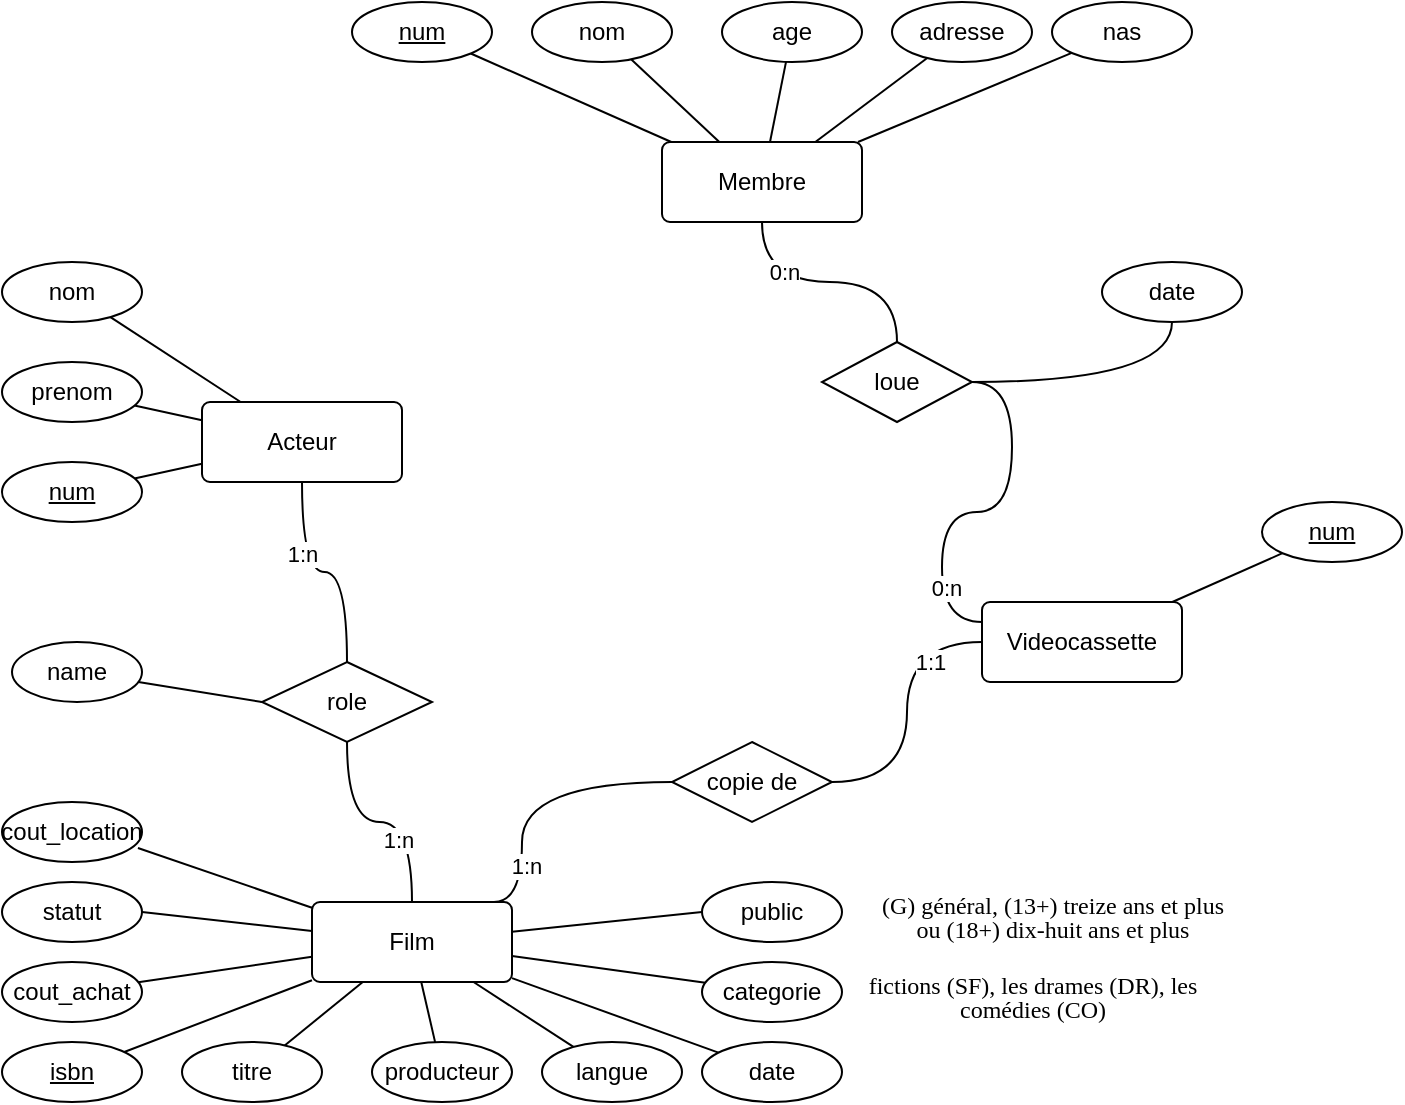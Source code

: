 <mxfile version="18.0.6" type="device" pages="2"><diagram id="lo0icycqmFIuNl2AX547" name="a"><mxGraphModel dx="846" dy="549" grid="1" gridSize="10" guides="1" tooltips="1" connect="1" arrows="1" fold="1" page="1" pageScale="1" pageWidth="850" pageHeight="1100" math="0" shadow="0"><root><mxCell id="0"/><mxCell id="1" parent="0"/><mxCell id="Ug-D95V-CrL-8GqzgtpO-8" style="edgeStyle=none;rounded=0;orthogonalLoop=1;jettySize=auto;html=1;endArrow=none;endFill=0;" edge="1" parent="1" source="Ug-D95V-CrL-8GqzgtpO-1" target="Ug-D95V-CrL-8GqzgtpO-2"><mxGeometry relative="1" as="geometry"/></mxCell><mxCell id="Ug-D95V-CrL-8GqzgtpO-9" style="edgeStyle=none;rounded=0;orthogonalLoop=1;jettySize=auto;html=1;endArrow=none;endFill=0;" edge="1" parent="1" source="Ug-D95V-CrL-8GqzgtpO-1" target="Ug-D95V-CrL-8GqzgtpO-4"><mxGeometry relative="1" as="geometry"/></mxCell><mxCell id="Ug-D95V-CrL-8GqzgtpO-10" style="edgeStyle=none;rounded=0;orthogonalLoop=1;jettySize=auto;html=1;endArrow=none;endFill=0;" edge="1" parent="1" source="Ug-D95V-CrL-8GqzgtpO-1" target="Ug-D95V-CrL-8GqzgtpO-5"><mxGeometry relative="1" as="geometry"/></mxCell><mxCell id="Ug-D95V-CrL-8GqzgtpO-11" style="edgeStyle=none;rounded=0;orthogonalLoop=1;jettySize=auto;html=1;endArrow=none;endFill=0;" edge="1" parent="1" source="Ug-D95V-CrL-8GqzgtpO-1" target="Ug-D95V-CrL-8GqzgtpO-6"><mxGeometry relative="1" as="geometry"/></mxCell><mxCell id="Ug-D95V-CrL-8GqzgtpO-12" style="edgeStyle=none;rounded=0;orthogonalLoop=1;jettySize=auto;html=1;endArrow=none;endFill=0;" edge="1" parent="1" source="Ug-D95V-CrL-8GqzgtpO-1" target="Ug-D95V-CrL-8GqzgtpO-7"><mxGeometry relative="1" as="geometry"/></mxCell><mxCell id="Ug-D95V-CrL-8GqzgtpO-21" style="edgeStyle=orthogonalEdgeStyle;curved=1;rounded=0;orthogonalLoop=1;jettySize=auto;html=1;endArrow=none;endFill=0;" edge="1" parent="1" source="Ug-D95V-CrL-8GqzgtpO-1" target="Ug-D95V-CrL-8GqzgtpO-16"><mxGeometry relative="1" as="geometry"/></mxCell><mxCell id="fjTCDliOxHTHQtvh9crn-1" value="0:n" style="edgeLabel;html=1;align=center;verticalAlign=middle;resizable=0;points=[];" vertex="1" connectable="0" parent="Ug-D95V-CrL-8GqzgtpO-21"><mxGeometry x="-0.357" y="5" relative="1" as="geometry"><mxPoint as="offset"/></mxGeometry></mxCell><mxCell id="Ug-D95V-CrL-8GqzgtpO-1" value="Membre" style="rounded=1;arcSize=10;whiteSpace=wrap;html=1;align=center;" vertex="1" parent="1"><mxGeometry x="390" y="110" width="100" height="40" as="geometry"/></mxCell><mxCell id="Ug-D95V-CrL-8GqzgtpO-2" value="num" style="ellipse;whiteSpace=wrap;html=1;align=center;fontStyle=4" vertex="1" parent="1"><mxGeometry x="235" y="40" width="70" height="30" as="geometry"/></mxCell><mxCell id="Ug-D95V-CrL-8GqzgtpO-4" value="nom" style="ellipse;whiteSpace=wrap;html=1;align=center;" vertex="1" parent="1"><mxGeometry x="325" y="40" width="70" height="30" as="geometry"/></mxCell><mxCell id="Ug-D95V-CrL-8GqzgtpO-5" value="age" style="ellipse;whiteSpace=wrap;html=1;align=center;" vertex="1" parent="1"><mxGeometry x="420" y="40" width="70" height="30" as="geometry"/></mxCell><mxCell id="Ug-D95V-CrL-8GqzgtpO-6" value="adresse" style="ellipse;whiteSpace=wrap;html=1;align=center;" vertex="1" parent="1"><mxGeometry x="505" y="40" width="70" height="30" as="geometry"/></mxCell><mxCell id="Ug-D95V-CrL-8GqzgtpO-7" value="nas" style="ellipse;whiteSpace=wrap;html=1;align=center;" vertex="1" parent="1"><mxGeometry x="585" y="40" width="70" height="30" as="geometry"/></mxCell><mxCell id="Ug-D95V-CrL-8GqzgtpO-31" style="edgeStyle=none;rounded=0;orthogonalLoop=1;jettySize=auto;html=1;endArrow=none;endFill=0;" edge="1" parent="1" source="Ug-D95V-CrL-8GqzgtpO-13" target="Ug-D95V-CrL-8GqzgtpO-25"><mxGeometry relative="1" as="geometry"/></mxCell><mxCell id="Ug-D95V-CrL-8GqzgtpO-32" style="edgeStyle=none;rounded=0;orthogonalLoop=1;jettySize=auto;html=1;endArrow=none;endFill=0;" edge="1" parent="1" source="Ug-D95V-CrL-8GqzgtpO-13" target="Ug-D95V-CrL-8GqzgtpO-26"><mxGeometry relative="1" as="geometry"/></mxCell><mxCell id="Ug-D95V-CrL-8GqzgtpO-33" style="edgeStyle=none;rounded=0;orthogonalLoop=1;jettySize=auto;html=1;endArrow=none;endFill=0;" edge="1" parent="1" source="Ug-D95V-CrL-8GqzgtpO-13" target="Ug-D95V-CrL-8GqzgtpO-27"><mxGeometry relative="1" as="geometry"/></mxCell><mxCell id="Ug-D95V-CrL-8GqzgtpO-34" style="edgeStyle=none;rounded=0;orthogonalLoop=1;jettySize=auto;html=1;endArrow=none;endFill=0;" edge="1" parent="1" source="Ug-D95V-CrL-8GqzgtpO-13" target="Ug-D95V-CrL-8GqzgtpO-28"><mxGeometry relative="1" as="geometry"/></mxCell><mxCell id="Ug-D95V-CrL-8GqzgtpO-35" style="edgeStyle=none;rounded=0;orthogonalLoop=1;jettySize=auto;html=1;endArrow=none;endFill=0;" edge="1" parent="1" source="Ug-D95V-CrL-8GqzgtpO-13" target="Ug-D95V-CrL-8GqzgtpO-29"><mxGeometry relative="1" as="geometry"/></mxCell><mxCell id="Ug-D95V-CrL-8GqzgtpO-48" style="edgeStyle=none;rounded=0;orthogonalLoop=1;jettySize=auto;html=1;entryX=0.971;entryY=0.767;entryDx=0;entryDy=0;entryPerimeter=0;endArrow=none;endFill=0;" edge="1" parent="1" source="Ug-D95V-CrL-8GqzgtpO-13" target="Ug-D95V-CrL-8GqzgtpO-46"><mxGeometry relative="1" as="geometry"/></mxCell><mxCell id="Ug-D95V-CrL-8GqzgtpO-49" style="edgeStyle=none;rounded=0;orthogonalLoop=1;jettySize=auto;html=1;entryX=1;entryY=0.5;entryDx=0;entryDy=0;endArrow=none;endFill=0;" edge="1" parent="1" source="Ug-D95V-CrL-8GqzgtpO-13" target="Ug-D95V-CrL-8GqzgtpO-45"><mxGeometry relative="1" as="geometry"/></mxCell><mxCell id="Ug-D95V-CrL-8GqzgtpO-50" style="edgeStyle=none;rounded=0;orthogonalLoop=1;jettySize=auto;html=1;endArrow=none;endFill=0;" edge="1" parent="1" source="Ug-D95V-CrL-8GqzgtpO-13" target="Ug-D95V-CrL-8GqzgtpO-44"><mxGeometry relative="1" as="geometry"/></mxCell><mxCell id="Ug-D95V-CrL-8GqzgtpO-51" style="edgeStyle=none;rounded=0;orthogonalLoop=1;jettySize=auto;html=1;entryX=0;entryY=0.5;entryDx=0;entryDy=0;endArrow=none;endFill=0;" edge="1" parent="1" source="Ug-D95V-CrL-8GqzgtpO-13" target="Ug-D95V-CrL-8GqzgtpO-43"><mxGeometry relative="1" as="geometry"/></mxCell><mxCell id="Ug-D95V-CrL-8GqzgtpO-52" style="edgeStyle=none;rounded=0;orthogonalLoop=1;jettySize=auto;html=1;endArrow=none;endFill=0;" edge="1" parent="1" source="Ug-D95V-CrL-8GqzgtpO-13" target="Ug-D95V-CrL-8GqzgtpO-42"><mxGeometry relative="1" as="geometry"/></mxCell><mxCell id="Ug-D95V-CrL-8GqzgtpO-13" value="Film" style="rounded=1;arcSize=10;whiteSpace=wrap;html=1;align=center;" vertex="1" parent="1"><mxGeometry x="215" y="490" width="100" height="40" as="geometry"/></mxCell><mxCell id="Ug-D95V-CrL-8GqzgtpO-24" style="edgeStyle=orthogonalEdgeStyle;curved=1;rounded=0;orthogonalLoop=1;jettySize=auto;html=1;endArrow=none;endFill=0;" edge="1" parent="1" source="Ug-D95V-CrL-8GqzgtpO-16" target="Ug-D95V-CrL-8GqzgtpO-23"><mxGeometry relative="1" as="geometry"/></mxCell><mxCell id="Ug-D95V-CrL-8GqzgtpO-62" style="edgeStyle=orthogonalEdgeStyle;curved=1;rounded=0;orthogonalLoop=1;jettySize=auto;html=1;entryX=0;entryY=0.25;entryDx=0;entryDy=0;endArrow=none;endFill=0;" edge="1" parent="1" source="Ug-D95V-CrL-8GqzgtpO-16" target="Ug-D95V-CrL-8GqzgtpO-56"><mxGeometry relative="1" as="geometry"/></mxCell><mxCell id="fjTCDliOxHTHQtvh9crn-2" value="0:n" style="edgeLabel;html=1;align=center;verticalAlign=middle;resizable=0;points=[];" vertex="1" connectable="0" parent="Ug-D95V-CrL-8GqzgtpO-62"><mxGeometry x="0.621" y="2" relative="1" as="geometry"><mxPoint as="offset"/></mxGeometry></mxCell><mxCell id="Ug-D95V-CrL-8GqzgtpO-16" value="loue" style="shape=rhombus;perimeter=rhombusPerimeter;whiteSpace=wrap;html=1;align=center;" vertex="1" parent="1"><mxGeometry x="470" y="210" width="75" height="40" as="geometry"/></mxCell><mxCell id="Ug-D95V-CrL-8GqzgtpO-17" style="edgeStyle=none;rounded=0;orthogonalLoop=1;jettySize=auto;html=1;exitX=1;exitY=0.5;exitDx=0;exitDy=0;endArrow=none;endFill=0;" edge="1" parent="1" source="Ug-D95V-CrL-8GqzgtpO-16" target="Ug-D95V-CrL-8GqzgtpO-16"><mxGeometry relative="1" as="geometry"/></mxCell><mxCell id="Ug-D95V-CrL-8GqzgtpO-23" value="date" style="ellipse;whiteSpace=wrap;html=1;align=center;" vertex="1" parent="1"><mxGeometry x="610" y="170" width="70" height="30" as="geometry"/></mxCell><mxCell id="Ug-D95V-CrL-8GqzgtpO-25" value="isbn" style="ellipse;whiteSpace=wrap;html=1;align=center;fontStyle=4" vertex="1" parent="1"><mxGeometry x="60" y="560" width="70" height="30" as="geometry"/></mxCell><mxCell id="Ug-D95V-CrL-8GqzgtpO-26" value="titre" style="ellipse;whiteSpace=wrap;html=1;align=center;" vertex="1" parent="1"><mxGeometry x="150" y="560" width="70" height="30" as="geometry"/></mxCell><mxCell id="Ug-D95V-CrL-8GqzgtpO-27" value="producteur" style="ellipse;whiteSpace=wrap;html=1;align=center;" vertex="1" parent="1"><mxGeometry x="245" y="560" width="70" height="30" as="geometry"/></mxCell><mxCell id="Ug-D95V-CrL-8GqzgtpO-28" value="langue" style="ellipse;whiteSpace=wrap;html=1;align=center;" vertex="1" parent="1"><mxGeometry x="330" y="560" width="70" height="30" as="geometry"/></mxCell><mxCell id="Ug-D95V-CrL-8GqzgtpO-29" value="date" style="ellipse;whiteSpace=wrap;html=1;align=center;" vertex="1" parent="1"><mxGeometry x="410" y="560" width="70" height="30" as="geometry"/></mxCell><mxCell id="Ug-D95V-CrL-8GqzgtpO-40" style="edgeStyle=orthogonalEdgeStyle;curved=1;rounded=0;orthogonalLoop=1;jettySize=auto;html=1;entryX=0.5;entryY=0;entryDx=0;entryDy=0;endArrow=none;endFill=0;" edge="1" parent="1" source="Ug-D95V-CrL-8GqzgtpO-30" target="Ug-D95V-CrL-8GqzgtpO-39"><mxGeometry relative="1" as="geometry"><Array as="points"><mxPoint x="210" y="325"/><mxPoint x="233" y="325"/></Array></mxGeometry></mxCell><mxCell id="fjTCDliOxHTHQtvh9crn-6" value="1:n" style="edgeLabel;html=1;align=center;verticalAlign=middle;resizable=0;points=[];" vertex="1" connectable="0" parent="Ug-D95V-CrL-8GqzgtpO-40"><mxGeometry x="-0.36" relative="1" as="geometry"><mxPoint as="offset"/></mxGeometry></mxCell><mxCell id="Ug-D95V-CrL-8GqzgtpO-53" style="edgeStyle=none;rounded=0;orthogonalLoop=1;jettySize=auto;html=1;endArrow=none;endFill=0;" edge="1" parent="1" source="Ug-D95V-CrL-8GqzgtpO-30" target="Ug-D95V-CrL-8GqzgtpO-36"><mxGeometry relative="1" as="geometry"><mxPoint x="160" y="185" as="targetPoint"/></mxGeometry></mxCell><mxCell id="Ug-D95V-CrL-8GqzgtpO-54" style="edgeStyle=none;rounded=0;orthogonalLoop=1;jettySize=auto;html=1;endArrow=none;endFill=0;" edge="1" parent="1" source="Ug-D95V-CrL-8GqzgtpO-30" target="Ug-D95V-CrL-8GqzgtpO-37"><mxGeometry relative="1" as="geometry"/></mxCell><mxCell id="Ug-D95V-CrL-8GqzgtpO-55" style="edgeStyle=none;rounded=0;orthogonalLoop=1;jettySize=auto;html=1;endArrow=none;endFill=0;" edge="1" parent="1" source="Ug-D95V-CrL-8GqzgtpO-30" target="Ug-D95V-CrL-8GqzgtpO-38"><mxGeometry relative="1" as="geometry"/></mxCell><mxCell id="Ug-D95V-CrL-8GqzgtpO-30" value="Acteur" style="rounded=1;arcSize=10;whiteSpace=wrap;html=1;align=center;" vertex="1" parent="1"><mxGeometry x="160" y="240" width="100" height="40" as="geometry"/></mxCell><mxCell id="Ug-D95V-CrL-8GqzgtpO-36" value="nom" style="ellipse;whiteSpace=wrap;html=1;align=center;" vertex="1" parent="1"><mxGeometry x="60" y="170" width="70" height="30" as="geometry"/></mxCell><mxCell id="Ug-D95V-CrL-8GqzgtpO-37" value="prenom" style="ellipse;whiteSpace=wrap;html=1;align=center;" vertex="1" parent="1"><mxGeometry x="60" y="220" width="70" height="30" as="geometry"/></mxCell><mxCell id="Ug-D95V-CrL-8GqzgtpO-38" value="num" style="ellipse;whiteSpace=wrap;html=1;align=center;fontStyle=4" vertex="1" parent="1"><mxGeometry x="60" y="270" width="70" height="30" as="geometry"/></mxCell><mxCell id="Ug-D95V-CrL-8GqzgtpO-41" style="edgeStyle=orthogonalEdgeStyle;curved=1;rounded=0;orthogonalLoop=1;jettySize=auto;html=1;endArrow=none;endFill=0;" edge="1" parent="1" source="Ug-D95V-CrL-8GqzgtpO-39" target="Ug-D95V-CrL-8GqzgtpO-13"><mxGeometry relative="1" as="geometry"/></mxCell><mxCell id="fjTCDliOxHTHQtvh9crn-5" value="1:n" style="edgeLabel;html=1;align=center;verticalAlign=middle;resizable=0;points=[];" vertex="1" connectable="0" parent="Ug-D95V-CrL-8GqzgtpO-41"><mxGeometry x="0.449" y="-7" relative="1" as="geometry"><mxPoint as="offset"/></mxGeometry></mxCell><mxCell id="Ug-D95V-CrL-8GqzgtpO-39" value="role" style="shape=rhombus;perimeter=rhombusPerimeter;whiteSpace=wrap;html=1;align=center;" vertex="1" parent="1"><mxGeometry x="190" y="370" width="85" height="40" as="geometry"/></mxCell><mxCell id="Ug-D95V-CrL-8GqzgtpO-42" value="categorie" style="ellipse;whiteSpace=wrap;html=1;align=center;" vertex="1" parent="1"><mxGeometry x="410" y="520" width="70" height="30" as="geometry"/></mxCell><mxCell id="Ug-D95V-CrL-8GqzgtpO-43" value="public" style="ellipse;whiteSpace=wrap;html=1;align=center;" vertex="1" parent="1"><mxGeometry x="410" y="480" width="70" height="30" as="geometry"/></mxCell><mxCell id="Ug-D95V-CrL-8GqzgtpO-44" value="cout_achat" style="ellipse;whiteSpace=wrap;html=1;align=center;" vertex="1" parent="1"><mxGeometry x="60" y="520" width="70" height="30" as="geometry"/></mxCell><mxCell id="Ug-D95V-CrL-8GqzgtpO-45" value="statut" style="ellipse;whiteSpace=wrap;html=1;align=center;" vertex="1" parent="1"><mxGeometry x="60" y="480" width="70" height="30" as="geometry"/></mxCell><mxCell id="Ug-D95V-CrL-8GqzgtpO-46" value="cout_location" style="ellipse;whiteSpace=wrap;html=1;align=center;" vertex="1" parent="1"><mxGeometry x="60" y="440" width="70" height="30" as="geometry"/></mxCell><mxCell id="Ug-D95V-CrL-8GqzgtpO-58" style="edgeStyle=orthogonalEdgeStyle;curved=1;rounded=0;orthogonalLoop=1;jettySize=auto;html=1;entryX=1;entryY=0.5;entryDx=0;entryDy=0;endArrow=none;endFill=0;" edge="1" parent="1" source="Ug-D95V-CrL-8GqzgtpO-56" target="Ug-D95V-CrL-8GqzgtpO-57"><mxGeometry relative="1" as="geometry"/></mxCell><mxCell id="fjTCDliOxHTHQtvh9crn-3" value="1:1" style="edgeLabel;html=1;align=center;verticalAlign=middle;resizable=0;points=[];" vertex="1" connectable="0" parent="Ug-D95V-CrL-8GqzgtpO-58"><mxGeometry x="-0.641" y="10" relative="1" as="geometry"><mxPoint as="offset"/></mxGeometry></mxCell><mxCell id="Ug-D95V-CrL-8GqzgtpO-61" style="edgeStyle=none;rounded=0;orthogonalLoop=1;jettySize=auto;html=1;entryX=0;entryY=1;entryDx=0;entryDy=0;endArrow=none;endFill=0;" edge="1" parent="1" source="Ug-D95V-CrL-8GqzgtpO-56" target="Ug-D95V-CrL-8GqzgtpO-60"><mxGeometry relative="1" as="geometry"/></mxCell><mxCell id="Ug-D95V-CrL-8GqzgtpO-56" value="Videocassette" style="rounded=1;arcSize=10;whiteSpace=wrap;html=1;align=center;" vertex="1" parent="1"><mxGeometry x="550" y="340" width="100" height="40" as="geometry"/></mxCell><mxCell id="Ug-D95V-CrL-8GqzgtpO-59" style="edgeStyle=orthogonalEdgeStyle;curved=1;rounded=0;orthogonalLoop=1;jettySize=auto;html=1;entryX=0.91;entryY=0;entryDx=0;entryDy=0;entryPerimeter=0;endArrow=none;endFill=0;" edge="1" parent="1" source="Ug-D95V-CrL-8GqzgtpO-57" target="Ug-D95V-CrL-8GqzgtpO-13"><mxGeometry relative="1" as="geometry"><Array as="points"><mxPoint x="320" y="430"/><mxPoint x="320" y="490"/></Array></mxGeometry></mxCell><mxCell id="fjTCDliOxHTHQtvh9crn-4" value="1:n" style="edgeLabel;html=1;align=center;verticalAlign=middle;resizable=0;points=[];" vertex="1" connectable="0" parent="Ug-D95V-CrL-8GqzgtpO-59"><mxGeometry x="0.571" y="2" relative="1" as="geometry"><mxPoint as="offset"/></mxGeometry></mxCell><mxCell id="Ug-D95V-CrL-8GqzgtpO-57" value="copie de" style="shape=rhombus;perimeter=rhombusPerimeter;whiteSpace=wrap;html=1;align=center;" vertex="1" parent="1"><mxGeometry x="395" y="410" width="80" height="40" as="geometry"/></mxCell><mxCell id="Ug-D95V-CrL-8GqzgtpO-60" value="num" style="ellipse;whiteSpace=wrap;html=1;align=center;fontStyle=4" vertex="1" parent="1"><mxGeometry x="690" y="290" width="70" height="30" as="geometry"/></mxCell><mxCell id="fjTCDliOxHTHQtvh9crn-11" style="edgeStyle=none;rounded=0;orthogonalLoop=1;jettySize=auto;html=1;entryX=0;entryY=0.5;entryDx=0;entryDy=0;endArrow=none;endFill=0;" edge="1" parent="1" source="fjTCDliOxHTHQtvh9crn-7" target="Ug-D95V-CrL-8GqzgtpO-39"><mxGeometry relative="1" as="geometry"/></mxCell><mxCell id="fjTCDliOxHTHQtvh9crn-7" value="name" style="ellipse;whiteSpace=wrap;html=1;align=center;" vertex="1" parent="1"><mxGeometry x="65" y="360" width="65" height="30" as="geometry"/></mxCell><mxCell id="DCEWV42A-HxsnJT7w0C8-1" value="&lt;p style=&quot;margin-bottom: 0in; line-height: 100%; page-break-inside: avoid; page-break-after: avoid&quot; class=&quot;western&quot; lang=&quot;fr-CA&quot;&gt;&lt;br/&gt;&lt;font face=&quot;Calibri, serif&quot;&gt;fictions (SF), les drames (DR), les&lt;br/&gt;comédies (CO)&lt;/font&gt;&lt;/p&gt;" style="text;html=1;align=center;verticalAlign=middle;resizable=0;points=[];autosize=1;strokeColor=none;fillColor=none;" vertex="1" parent="1"><mxGeometry x="490" y="500" width="170" height="50" as="geometry"/></mxCell><mxCell id="DCEWV42A-HxsnJT7w0C8-2" value="&lt;p style=&quot;margin-bottom: 0in; line-height: 100%; page-break-inside: avoid; page-break-after: avoid&quot; class=&quot;western&quot; lang=&quot;fr-CA&quot;&gt;&lt;br/&gt; &lt;font face=&quot;Calibri, serif&quot;&gt;(G) général, (13+) treize ans et plus&lt;br/&gt;ou (18+) dix-huit ans et plus&lt;/font&gt;&lt;/p&gt;" style="text;html=1;align=center;verticalAlign=middle;resizable=0;points=[];autosize=1;strokeColor=none;fillColor=none;" vertex="1" parent="1"><mxGeometry x="490" y="460" width="190" height="50" as="geometry"/></mxCell></root></mxGraphModel></diagram><diagram id="2lO-tSNJEWFFemtMjh9a" name="b"><mxGraphModel dx="846" dy="549" grid="1" gridSize="10" guides="1" tooltips="1" connect="1" arrows="1" fold="1" page="1" pageScale="1" pageWidth="850" pageHeight="1100" math="0" shadow="0"><root><mxCell id="0"/><mxCell id="1" parent="0"/><mxCell id="Djer2bb0EaD2ikdLe5x_-2" value="Membre" style="swimlane;fontStyle=0;childLayout=stackLayout;horizontal=1;startSize=26;horizontalStack=0;resizeParent=1;resizeParentMax=0;resizeLast=0;collapsible=1;marginBottom=0;align=center;fontSize=14;" vertex="1" parent="1"><mxGeometry x="740" y="9" width="70" height="188" as="geometry"><mxRectangle x="130" y="200" width="50" height="26" as="alternateBounds"/></mxGeometry></mxCell><mxCell id="Djer2bb0EaD2ikdLe5x_-3" value="num" style="text;strokeColor=none;fillColor=none;spacingLeft=4;spacingRight=4;overflow=hidden;rotatable=0;points=[[0,0.5],[1,0.5]];portConstraint=eastwest;fontSize=12;fontStyle=4" vertex="1" parent="Djer2bb0EaD2ikdLe5x_-2"><mxGeometry y="26" width="70" height="30" as="geometry"/></mxCell><mxCell id="Djer2bb0EaD2ikdLe5x_-4" value="nom" style="text;strokeColor=none;fillColor=none;spacingLeft=4;spacingRight=4;overflow=hidden;rotatable=0;points=[[0,0.5],[1,0.5]];portConstraint=eastwest;fontSize=12;" vertex="1" parent="Djer2bb0EaD2ikdLe5x_-2"><mxGeometry y="56" width="70" height="30" as="geometry"/></mxCell><mxCell id="Djer2bb0EaD2ikdLe5x_-5" value="age" style="text;strokeColor=none;fillColor=none;spacingLeft=4;spacingRight=4;overflow=hidden;rotatable=0;points=[[0,0.5],[1,0.5]];portConstraint=eastwest;fontSize=12;" vertex="1" parent="Djer2bb0EaD2ikdLe5x_-2"><mxGeometry y="86" width="70" height="34" as="geometry"/></mxCell><mxCell id="Djer2bb0EaD2ikdLe5x_-6" value="adresse&#10;" style="text;strokeColor=none;fillColor=none;spacingLeft=4;spacingRight=4;overflow=hidden;rotatable=0;points=[[0,0.5],[1,0.5]];portConstraint=eastwest;fontSize=12;" vertex="1" parent="Djer2bb0EaD2ikdLe5x_-2"><mxGeometry y="120" width="70" height="34" as="geometry"/></mxCell><mxCell id="Djer2bb0EaD2ikdLe5x_-7" value="nass" style="text;strokeColor=none;fillColor=none;spacingLeft=4;spacingRight=4;overflow=hidden;rotatable=0;points=[[0,0.5],[1,0.5]];portConstraint=eastwest;fontSize=12;" vertex="1" parent="Djer2bb0EaD2ikdLe5x_-2"><mxGeometry y="154" width="70" height="34" as="geometry"/></mxCell><mxCell id="Djer2bb0EaD2ikdLe5x_-8" value="Location" style="swimlane;fontStyle=0;childLayout=stackLayout;horizontal=1;startSize=26;horizontalStack=0;resizeParent=1;resizeParentMax=0;resizeLast=0;collapsible=1;marginBottom=0;align=center;fontSize=14;" vertex="1" parent="1"><mxGeometry x="540" y="140" width="95" height="116" as="geometry"/></mxCell><mxCell id="Djer2bb0EaD2ikdLe5x_-9" value="id_membre" style="text;strokeColor=none;fillColor=none;spacingLeft=4;spacingRight=4;overflow=hidden;rotatable=0;points=[[0,0.5],[1,0.5]];portConstraint=eastwest;fontSize=12;fontStyle=4" vertex="1" parent="Djer2bb0EaD2ikdLe5x_-8"><mxGeometry y="26" width="95" height="30" as="geometry"/></mxCell><mxCell id="Djer2bb0EaD2ikdLe5x_-10" value="id_cassette" style="text;strokeColor=none;fillColor=none;spacingLeft=4;spacingRight=4;overflow=hidden;rotatable=0;points=[[0,0.5],[1,0.5]];portConstraint=eastwest;fontSize=12;fontStyle=4" vertex="1" parent="Djer2bb0EaD2ikdLe5x_-8"><mxGeometry y="56" width="95" height="30" as="geometry"/></mxCell><mxCell id="Djer2bb0EaD2ikdLe5x_-11" value="date" style="text;strokeColor=none;fillColor=none;spacingLeft=4;spacingRight=4;overflow=hidden;rotatable=0;points=[[0,0.5],[1,0.5]];portConstraint=eastwest;fontSize=12;" vertex="1" parent="Djer2bb0EaD2ikdLe5x_-8"><mxGeometry y="86" width="95" height="30" as="geometry"/></mxCell><mxCell id="ixkqSy3Wp3T9jvVslnG1-9" style="edgeStyle=orthogonalEdgeStyle;curved=1;rounded=0;orthogonalLoop=1;jettySize=auto;html=1;endArrow=none;endFill=0;" edge="1" parent="1" source="Djer2bb0EaD2ikdLe5x_-12" target="sP1JZG81s7-tiZoxvyhn-4"><mxGeometry relative="1" as="geometry"/></mxCell><mxCell id="Djer2bb0EaD2ikdLe5x_-12" value="VideoCassette" style="swimlane;fontStyle=0;childLayout=stackLayout;horizontal=1;startSize=26;horizontalStack=0;resizeParent=1;resizeParentMax=0;resizeLast=0;collapsible=1;marginBottom=0;align=center;fontSize=14;" vertex="1" parent="1"><mxGeometry x="460" y="20" width="95" height="86" as="geometry"/></mxCell><mxCell id="Djer2bb0EaD2ikdLe5x_-13" value="id" style="text;strokeColor=none;fillColor=none;spacingLeft=4;spacingRight=4;overflow=hidden;rotatable=0;points=[[0,0.5],[1,0.5]];portConstraint=eastwest;fontSize=12;fontStyle=4" vertex="1" parent="Djer2bb0EaD2ikdLe5x_-12"><mxGeometry y="26" width="95" height="30" as="geometry"/></mxCell><mxCell id="Djer2bb0EaD2ikdLe5x_-14" value="id_film" style="text;strokeColor=none;fillColor=none;spacingLeft=4;spacingRight=4;overflow=hidden;rotatable=0;points=[[0,0.5],[1,0.5]];portConstraint=eastwest;fontSize=12;" vertex="1" parent="Djer2bb0EaD2ikdLe5x_-12"><mxGeometry y="56" width="95" height="30" as="geometry"/></mxCell><mxCell id="sP1JZG81s7-tiZoxvyhn-1" value="Film" style="swimlane;fontStyle=0;childLayout=stackLayout;horizontal=1;startSize=26;horizontalStack=0;resizeParent=1;resizeParentMax=0;resizeLast=0;collapsible=1;marginBottom=0;align=center;fontSize=14;" vertex="1" parent="1"><mxGeometry x="220" y="20" width="95" height="326" as="geometry"/></mxCell><mxCell id="sP1JZG81s7-tiZoxvyhn-2" value="isbn" style="text;strokeColor=none;fillColor=none;spacingLeft=4;spacingRight=4;overflow=hidden;rotatable=0;points=[[0,0.5],[1,0.5]];portConstraint=eastwest;fontSize=12;fontStyle=4" vertex="1" parent="sP1JZG81s7-tiZoxvyhn-1"><mxGeometry y="26" width="95" height="30" as="geometry"/></mxCell><mxCell id="sP1JZG81s7-tiZoxvyhn-3" value="cout_location" style="text;strokeColor=none;fillColor=none;spacingLeft=4;spacingRight=4;overflow=hidden;rotatable=0;points=[[0,0.5],[1,0.5]];portConstraint=eastwest;fontSize=12;" vertex="1" parent="sP1JZG81s7-tiZoxvyhn-1"><mxGeometry y="56" width="95" height="30" as="geometry"/></mxCell><mxCell id="sP1JZG81s7-tiZoxvyhn-4" value="cout_achat" style="text;strokeColor=none;fillColor=none;spacingLeft=4;spacingRight=4;overflow=hidden;rotatable=0;points=[[0,0.5],[1,0.5]];portConstraint=eastwest;fontSize=12;" vertex="1" parent="sP1JZG81s7-tiZoxvyhn-1"><mxGeometry y="86" width="95" height="30" as="geometry"/></mxCell><mxCell id="vQxY8DK8g5mCAwpT-yqF-1" value="statut" style="text;strokeColor=none;fillColor=none;spacingLeft=4;spacingRight=4;overflow=hidden;rotatable=0;points=[[0,0.5],[1,0.5]];portConstraint=eastwest;fontSize=12;" vertex="1" parent="sP1JZG81s7-tiZoxvyhn-1"><mxGeometry y="116" width="95" height="30" as="geometry"/></mxCell><mxCell id="vQxY8DK8g5mCAwpT-yqF-2" value="titre" style="text;strokeColor=none;fillColor=none;spacingLeft=4;spacingRight=4;overflow=hidden;rotatable=0;points=[[0,0.5],[1,0.5]];portConstraint=eastwest;fontSize=12;" vertex="1" parent="sP1JZG81s7-tiZoxvyhn-1"><mxGeometry y="146" width="95" height="30" as="geometry"/></mxCell><mxCell id="vQxY8DK8g5mCAwpT-yqF-3" value="producteur" style="text;strokeColor=none;fillColor=none;spacingLeft=4;spacingRight=4;overflow=hidden;rotatable=0;points=[[0,0.5],[1,0.5]];portConstraint=eastwest;fontSize=12;" vertex="1" parent="sP1JZG81s7-tiZoxvyhn-1"><mxGeometry y="176" width="95" height="30" as="geometry"/></mxCell><mxCell id="vQxY8DK8g5mCAwpT-yqF-4" value="langue" style="text;strokeColor=none;fillColor=none;spacingLeft=4;spacingRight=4;overflow=hidden;rotatable=0;points=[[0,0.5],[1,0.5]];portConstraint=eastwest;fontSize=12;" vertex="1" parent="sP1JZG81s7-tiZoxvyhn-1"><mxGeometry y="206" width="95" height="30" as="geometry"/></mxCell><mxCell id="vQxY8DK8g5mCAwpT-yqF-5" value="date" style="text;strokeColor=none;fillColor=none;spacingLeft=4;spacingRight=4;overflow=hidden;rotatable=0;points=[[0,0.5],[1,0.5]];portConstraint=eastwest;fontSize=12;" vertex="1" parent="sP1JZG81s7-tiZoxvyhn-1"><mxGeometry y="236" width="95" height="30" as="geometry"/></mxCell><mxCell id="opLBHUkJjTO80_e1sCm9-1" value="categorie" style="text;strokeColor=none;fillColor=none;spacingLeft=4;spacingRight=4;overflow=hidden;rotatable=0;points=[[0,0.5],[1,0.5]];portConstraint=eastwest;fontSize=12;" vertex="1" parent="sP1JZG81s7-tiZoxvyhn-1"><mxGeometry y="266" width="95" height="30" as="geometry"/></mxCell><mxCell id="opLBHUkJjTO80_e1sCm9-2" value="public" style="text;strokeColor=none;fillColor=none;spacingLeft=4;spacingRight=4;overflow=hidden;rotatable=0;points=[[0,0.5],[1,0.5]];portConstraint=eastwest;fontSize=12;" vertex="1" parent="sP1JZG81s7-tiZoxvyhn-1"><mxGeometry y="296" width="95" height="30" as="geometry"/></mxCell><mxCell id="s4rdUja9TUeQiKR8LRDU-1" value="Acteur" style="swimlane;fontStyle=0;childLayout=stackLayout;horizontal=1;startSize=26;horizontalStack=0;resizeParent=1;resizeParentMax=0;resizeLast=0;collapsible=1;marginBottom=0;align=center;fontSize=14;" vertex="1" parent="1"><mxGeometry x="740" y="220" width="70" height="188" as="geometry"><mxRectangle x="130" y="200" width="50" height="26" as="alternateBounds"/></mxGeometry></mxCell><mxCell id="s4rdUja9TUeQiKR8LRDU-2" value="num" style="text;strokeColor=none;fillColor=none;spacingLeft=4;spacingRight=4;overflow=hidden;rotatable=0;points=[[0,0.5],[1,0.5]];portConstraint=eastwest;fontSize=12;fontStyle=4" vertex="1" parent="s4rdUja9TUeQiKR8LRDU-1"><mxGeometry y="26" width="70" height="30" as="geometry"/></mxCell><mxCell id="s4rdUja9TUeQiKR8LRDU-3" value="nom" style="text;strokeColor=none;fillColor=none;spacingLeft=4;spacingRight=4;overflow=hidden;rotatable=0;points=[[0,0.5],[1,0.5]];portConstraint=eastwest;fontSize=12;" vertex="1" parent="s4rdUja9TUeQiKR8LRDU-1"><mxGeometry y="56" width="70" height="30" as="geometry"/></mxCell><mxCell id="s4rdUja9TUeQiKR8LRDU-4" value="age" style="text;strokeColor=none;fillColor=none;spacingLeft=4;spacingRight=4;overflow=hidden;rotatable=0;points=[[0,0.5],[1,0.5]];portConstraint=eastwest;fontSize=12;" vertex="1" parent="s4rdUja9TUeQiKR8LRDU-1"><mxGeometry y="86" width="70" height="34" as="geometry"/></mxCell><mxCell id="s4rdUja9TUeQiKR8LRDU-5" value="adresse&#10;" style="text;strokeColor=none;fillColor=none;spacingLeft=4;spacingRight=4;overflow=hidden;rotatable=0;points=[[0,0.5],[1,0.5]];portConstraint=eastwest;fontSize=12;" vertex="1" parent="s4rdUja9TUeQiKR8LRDU-1"><mxGeometry y="120" width="70" height="34" as="geometry"/></mxCell><mxCell id="s4rdUja9TUeQiKR8LRDU-6" value="nass" style="text;strokeColor=none;fillColor=none;spacingLeft=4;spacingRight=4;overflow=hidden;rotatable=0;points=[[0,0.5],[1,0.5]];portConstraint=eastwest;fontSize=12;" vertex="1" parent="s4rdUja9TUeQiKR8LRDU-1"><mxGeometry y="154" width="70" height="34" as="geometry"/></mxCell><mxCell id="ixkqSy3Wp3T9jvVslnG1-5" style="edgeStyle=orthogonalEdgeStyle;curved=1;rounded=0;orthogonalLoop=1;jettySize=auto;html=1;endArrow=none;endFill=0;" edge="1" parent="1" source="ixkqSy3Wp3T9jvVslnG1-1" target="s4rdUja9TUeQiKR8LRDU-4"><mxGeometry relative="1" as="geometry"/></mxCell><mxCell id="ixkqSy3Wp3T9jvVslnG1-6" style="edgeStyle=orthogonalEdgeStyle;curved=1;rounded=0;orthogonalLoop=1;jettySize=auto;html=1;entryX=1;entryY=0.3;entryDx=0;entryDy=0;entryPerimeter=0;endArrow=none;endFill=0;" edge="1" parent="1" source="ixkqSy3Wp3T9jvVslnG1-1" target="vQxY8DK8g5mCAwpT-yqF-4"><mxGeometry relative="1" as="geometry"/></mxCell><mxCell id="ixkqSy3Wp3T9jvVslnG1-1" value="Role" style="swimlane;fontStyle=0;childLayout=stackLayout;horizontal=1;startSize=26;horizontalStack=0;resizeParent=1;resizeParentMax=0;resizeLast=0;collapsible=1;marginBottom=0;align=center;fontSize=14;" vertex="1" parent="1"><mxGeometry x="460" y="370" width="95" height="116" as="geometry"/></mxCell><mxCell id="ixkqSy3Wp3T9jvVslnG1-2" value="name" style="text;strokeColor=none;fillColor=none;spacingLeft=4;spacingRight=4;overflow=hidden;rotatable=0;points=[[0,0.5],[1,0.5]];portConstraint=eastwest;fontSize=12;fontStyle=4" vertex="1" parent="ixkqSy3Wp3T9jvVslnG1-1"><mxGeometry y="26" width="95" height="30" as="geometry"/></mxCell><mxCell id="ixkqSy3Wp3T9jvVslnG1-3" value="id_film" style="text;strokeColor=none;fillColor=none;spacingLeft=4;spacingRight=4;overflow=hidden;rotatable=0;points=[[0,0.5],[1,0.5]];portConstraint=eastwest;fontSize=12;" vertex="1" parent="ixkqSy3Wp3T9jvVslnG1-1"><mxGeometry y="56" width="95" height="30" as="geometry"/></mxCell><mxCell id="ixkqSy3Wp3T9jvVslnG1-4" value="id_acteur" style="text;strokeColor=none;fillColor=none;spacingLeft=4;spacingRight=4;overflow=hidden;rotatable=0;points=[[0,0.5],[1,0.5]];portConstraint=eastwest;fontSize=12;" vertex="1" parent="ixkqSy3Wp3T9jvVslnG1-1"><mxGeometry y="86" width="95" height="30" as="geometry"/></mxCell><mxCell id="ixkqSy3Wp3T9jvVslnG1-7" style="edgeStyle=orthogonalEdgeStyle;curved=1;rounded=0;orthogonalLoop=1;jettySize=auto;html=1;entryX=1;entryY=0.5;entryDx=0;entryDy=0;endArrow=none;endFill=0;" edge="1" parent="1" source="Djer2bb0EaD2ikdLe5x_-5" target="Djer2bb0EaD2ikdLe5x_-9"><mxGeometry relative="1" as="geometry"/></mxCell><mxCell id="ixkqSy3Wp3T9jvVslnG1-8" style="edgeStyle=orthogonalEdgeStyle;curved=1;rounded=0;orthogonalLoop=1;jettySize=auto;html=1;endArrow=none;endFill=0;" edge="1" parent="1" source="Djer2bb0EaD2ikdLe5x_-9" target="Djer2bb0EaD2ikdLe5x_-14"><mxGeometry relative="1" as="geometry"/></mxCell></root></mxGraphModel></diagram></mxfile>